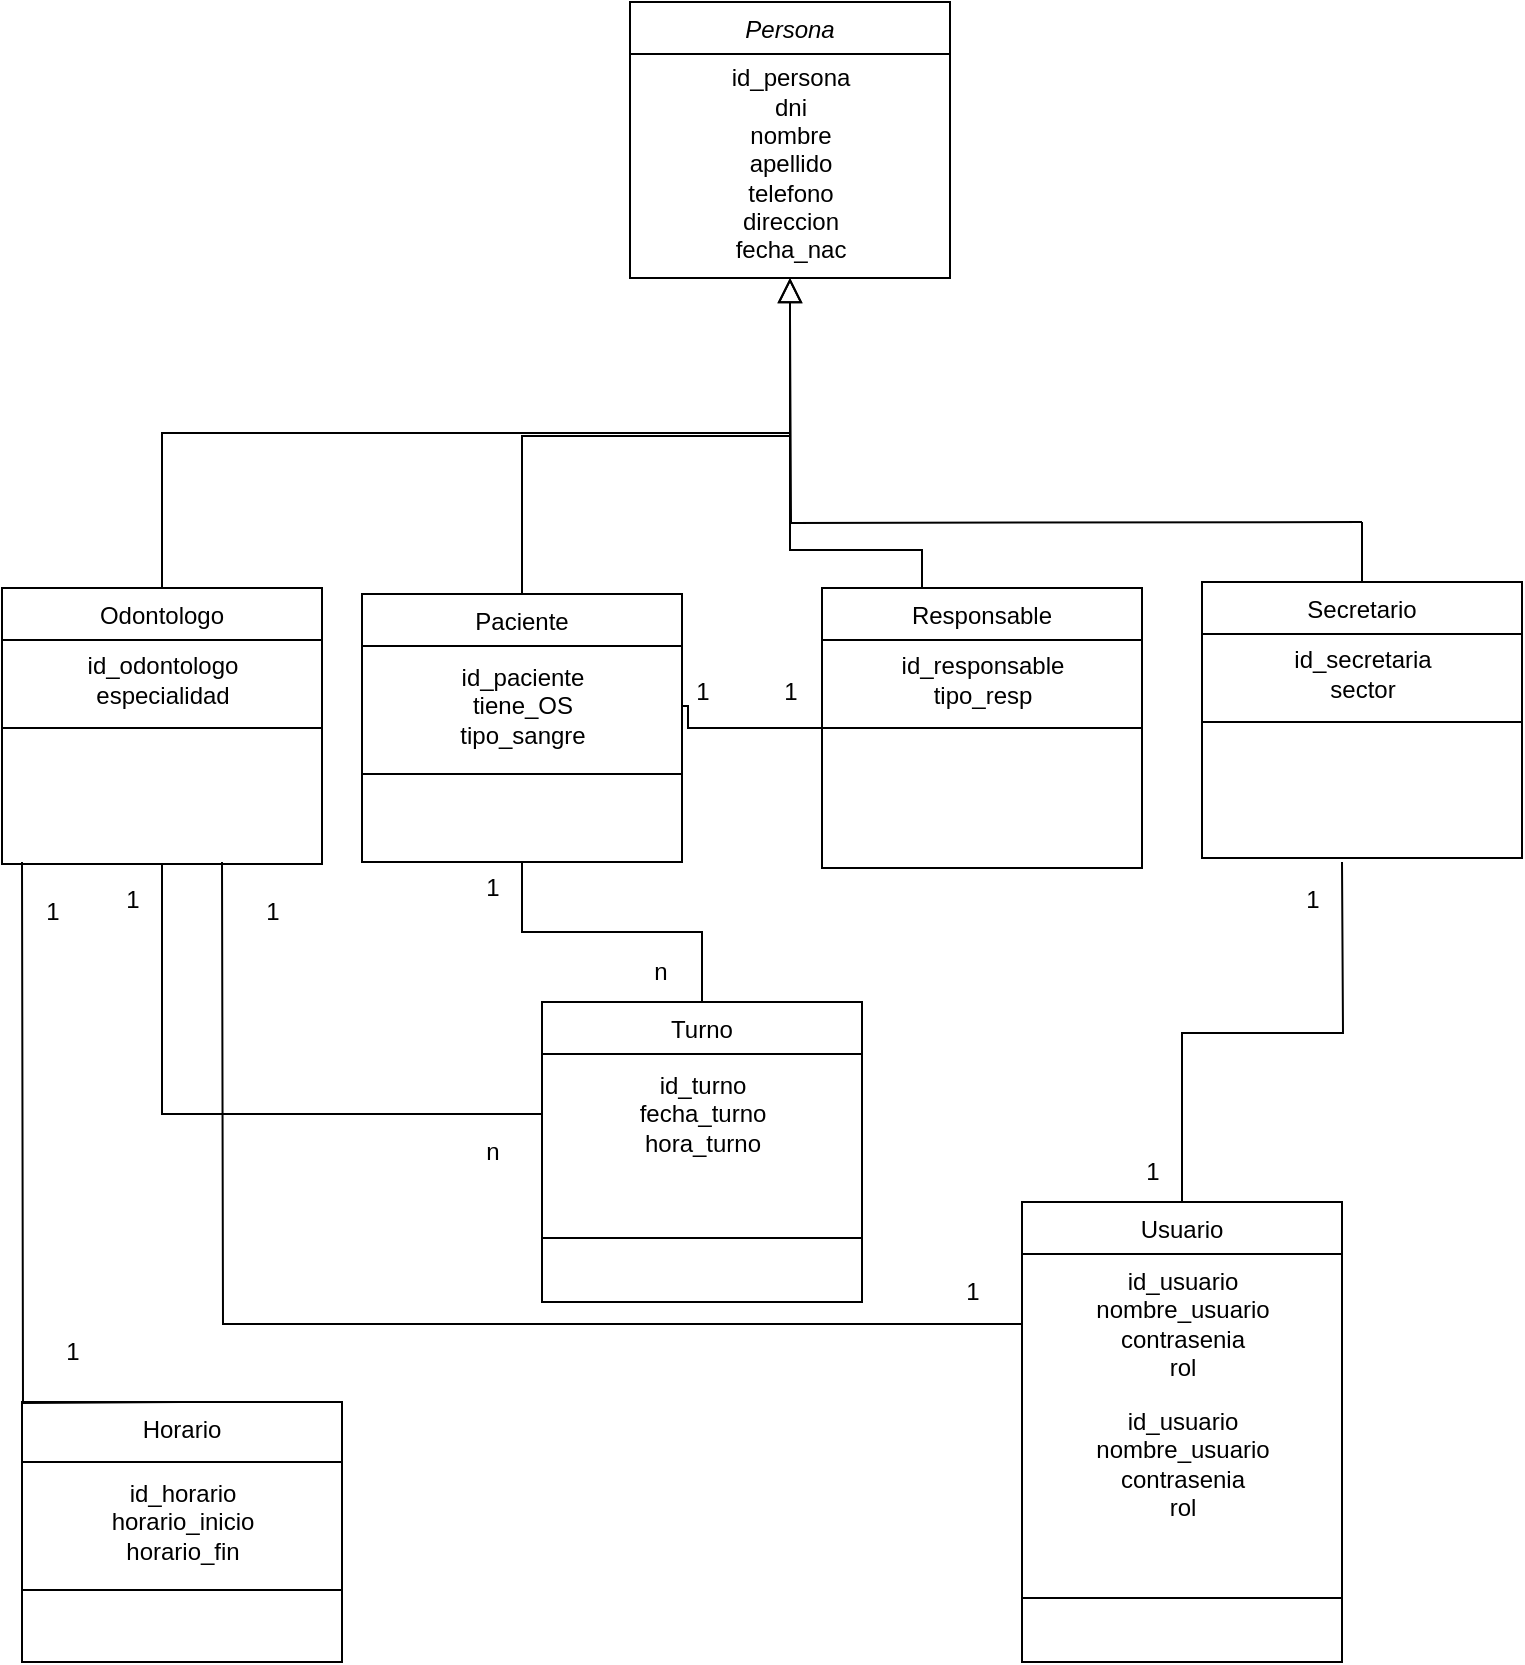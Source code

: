 <mxfile version="21.6.2" type="device">
  <diagram id="C5RBs43oDa-KdzZeNtuy" name="Page-1">
    <mxGraphModel dx="880" dy="484" grid="1" gridSize="10" guides="1" tooltips="1" connect="1" arrows="1" fold="1" page="1" pageScale="1" pageWidth="827" pageHeight="1169" math="0" shadow="0">
      <root>
        <mxCell id="WIyWlLk6GJQsqaUBKTNV-0" />
        <mxCell id="WIyWlLk6GJQsqaUBKTNV-1" parent="WIyWlLk6GJQsqaUBKTNV-0" />
        <mxCell id="zkfFHV4jXpPFQw0GAbJ--0" value="Persona" style="swimlane;fontStyle=2;align=center;verticalAlign=top;childLayout=stackLayout;horizontal=1;startSize=26;horizontalStack=0;resizeParent=1;resizeLast=0;collapsible=1;marginBottom=0;rounded=0;shadow=0;strokeWidth=1;" parent="WIyWlLk6GJQsqaUBKTNV-1" vertex="1">
          <mxGeometry x="334" y="40" width="160" height="138" as="geometry">
            <mxRectangle x="230" y="140" width="160" height="26" as="alternateBounds" />
          </mxGeometry>
        </mxCell>
        <mxCell id="WnnYDl8aBQbRWHAw5rn6-28" value="id_persona&lt;br&gt;dni&lt;br&gt;nombre&lt;br&gt;apellido&lt;br&gt;telefono&lt;br&gt;direccion&lt;br&gt;fecha_nac" style="text;html=1;align=center;verticalAlign=middle;resizable=0;points=[];autosize=1;strokeColor=none;fillColor=none;" vertex="1" parent="zkfFHV4jXpPFQw0GAbJ--0">
          <mxGeometry y="26" width="160" height="110" as="geometry" />
        </mxCell>
        <mxCell id="zkfFHV4jXpPFQw0GAbJ--6" value="Odontologo" style="swimlane;fontStyle=0;align=center;verticalAlign=top;childLayout=stackLayout;horizontal=1;startSize=26;horizontalStack=0;resizeParent=1;resizeLast=0;collapsible=1;marginBottom=0;rounded=0;shadow=0;strokeWidth=1;" parent="WIyWlLk6GJQsqaUBKTNV-1" vertex="1">
          <mxGeometry x="20" y="333" width="160" height="138" as="geometry">
            <mxRectangle x="130" y="380" width="160" height="26" as="alternateBounds" />
          </mxGeometry>
        </mxCell>
        <mxCell id="WnnYDl8aBQbRWHAw5rn6-30" value="id_odontologo&lt;br&gt;especialidad" style="text;html=1;align=center;verticalAlign=middle;resizable=0;points=[];autosize=1;strokeColor=none;fillColor=none;" vertex="1" parent="zkfFHV4jXpPFQw0GAbJ--6">
          <mxGeometry y="26" width="160" height="40" as="geometry" />
        </mxCell>
        <mxCell id="WnnYDl8aBQbRWHAw5rn6-36" value="" style="line;html=1;strokeWidth=1;align=left;verticalAlign=middle;spacingTop=-1;spacingLeft=3;spacingRight=3;rotatable=0;labelPosition=right;points=[];portConstraint=eastwest;" vertex="1" parent="zkfFHV4jXpPFQw0GAbJ--6">
          <mxGeometry y="66" width="160" height="8" as="geometry" />
        </mxCell>
        <mxCell id="zkfFHV4jXpPFQw0GAbJ--12" value="" style="endArrow=block;endSize=10;endFill=0;shadow=0;strokeWidth=1;rounded=0;edgeStyle=elbowEdgeStyle;elbow=vertical;" parent="WIyWlLk6GJQsqaUBKTNV-1" source="zkfFHV4jXpPFQw0GAbJ--6" target="zkfFHV4jXpPFQw0GAbJ--0" edge="1">
          <mxGeometry width="160" relative="1" as="geometry">
            <mxPoint x="320" y="213" as="sourcePoint" />
            <mxPoint x="320" y="213" as="targetPoint" />
          </mxGeometry>
        </mxCell>
        <mxCell id="zkfFHV4jXpPFQw0GAbJ--13" value="Paciente" style="swimlane;fontStyle=0;align=center;verticalAlign=top;childLayout=stackLayout;horizontal=1;startSize=26;horizontalStack=0;resizeParent=1;resizeLast=0;collapsible=1;marginBottom=0;rounded=0;shadow=0;strokeWidth=1;" parent="WIyWlLk6GJQsqaUBKTNV-1" vertex="1">
          <mxGeometry x="200" y="336" width="160" height="134" as="geometry">
            <mxRectangle x="340" y="380" width="170" height="26" as="alternateBounds" />
          </mxGeometry>
        </mxCell>
        <mxCell id="WnnYDl8aBQbRWHAw5rn6-31" value="id_paciente&lt;br&gt;tiene_OS&lt;br&gt;tipo_sangre" style="text;html=1;align=center;verticalAlign=middle;resizable=0;points=[];autosize=1;strokeColor=none;fillColor=none;" vertex="1" parent="zkfFHV4jXpPFQw0GAbJ--13">
          <mxGeometry y="26" width="160" height="60" as="geometry" />
        </mxCell>
        <mxCell id="WnnYDl8aBQbRWHAw5rn6-35" value="" style="line;html=1;strokeWidth=1;align=left;verticalAlign=middle;spacingTop=-1;spacingLeft=3;spacingRight=3;rotatable=0;labelPosition=right;points=[];portConstraint=eastwest;" vertex="1" parent="zkfFHV4jXpPFQw0GAbJ--13">
          <mxGeometry y="86" width="160" height="8" as="geometry" />
        </mxCell>
        <mxCell id="zkfFHV4jXpPFQw0GAbJ--16" value="" style="endArrow=block;endSize=10;endFill=0;shadow=0;strokeWidth=1;rounded=0;edgeStyle=elbowEdgeStyle;elbow=vertical;" parent="WIyWlLk6GJQsqaUBKTNV-1" source="zkfFHV4jXpPFQw0GAbJ--13" target="zkfFHV4jXpPFQw0GAbJ--0" edge="1">
          <mxGeometry width="160" relative="1" as="geometry">
            <mxPoint x="330" y="383" as="sourcePoint" />
            <mxPoint x="430" y="281" as="targetPoint" />
          </mxGeometry>
        </mxCell>
        <mxCell id="WnnYDl8aBQbRWHAw5rn6-16" style="edgeStyle=orthogonalEdgeStyle;rounded=0;orthogonalLoop=1;jettySize=auto;html=1;endArrow=none;endFill=0;" edge="1" parent="WIyWlLk6GJQsqaUBKTNV-1">
          <mxGeometry relative="1" as="geometry">
            <mxPoint x="414" y="198" as="targetPoint" />
            <mxPoint x="700" y="300" as="sourcePoint" />
          </mxGeometry>
        </mxCell>
        <mxCell id="WnnYDl8aBQbRWHAw5rn6-17" style="edgeStyle=none;rounded=0;orthogonalLoop=1;jettySize=auto;html=1;endArrow=none;endFill=0;" edge="1" parent="WIyWlLk6GJQsqaUBKTNV-1" source="WnnYDl8aBQbRWHAw5rn6-0">
          <mxGeometry relative="1" as="geometry">
            <mxPoint x="700" y="300" as="targetPoint" />
          </mxGeometry>
        </mxCell>
        <mxCell id="WnnYDl8aBQbRWHAw5rn6-0" value="Secretario" style="swimlane;fontStyle=0;align=center;verticalAlign=top;childLayout=stackLayout;horizontal=1;startSize=26;horizontalStack=0;resizeParent=1;resizeLast=0;collapsible=1;marginBottom=0;rounded=0;shadow=0;strokeWidth=1;" vertex="1" parent="WIyWlLk6GJQsqaUBKTNV-1">
          <mxGeometry x="620" y="330" width="160" height="138" as="geometry">
            <mxRectangle x="130" y="380" width="160" height="26" as="alternateBounds" />
          </mxGeometry>
        </mxCell>
        <mxCell id="WnnYDl8aBQbRWHAw5rn6-33" value="id_secretaria&lt;br&gt;sector" style="text;html=1;align=center;verticalAlign=middle;resizable=0;points=[];autosize=1;strokeColor=none;fillColor=none;" vertex="1" parent="WnnYDl8aBQbRWHAw5rn6-0">
          <mxGeometry y="26" width="160" height="40" as="geometry" />
        </mxCell>
        <mxCell id="WnnYDl8aBQbRWHAw5rn6-3" value="" style="line;html=1;strokeWidth=1;align=left;verticalAlign=middle;spacingTop=-1;spacingLeft=3;spacingRight=3;rotatable=0;labelPosition=right;points=[];portConstraint=eastwest;" vertex="1" parent="WnnYDl8aBQbRWHAw5rn6-0">
          <mxGeometry y="66" width="160" height="8" as="geometry" />
        </mxCell>
        <mxCell id="WnnYDl8aBQbRWHAw5rn6-13" value="" style="edgeStyle=orthogonalEdgeStyle;rounded=0;orthogonalLoop=1;jettySize=auto;html=1;endArrow=none;endFill=0;" edge="1" parent="WIyWlLk6GJQsqaUBKTNV-1" source="WnnYDl8aBQbRWHAw5rn6-7">
          <mxGeometry relative="1" as="geometry">
            <mxPoint x="414" y="200" as="targetPoint" />
            <Array as="points">
              <mxPoint x="480" y="314" />
              <mxPoint x="414" y="314" />
            </Array>
          </mxGeometry>
        </mxCell>
        <mxCell id="WnnYDl8aBQbRWHAw5rn6-50" style="edgeStyle=orthogonalEdgeStyle;rounded=0;orthogonalLoop=1;jettySize=auto;html=1;endArrow=none;endFill=0;" edge="1" parent="WIyWlLk6GJQsqaUBKTNV-1" source="WnnYDl8aBQbRWHAw5rn6-7" target="WnnYDl8aBQbRWHAw5rn6-31">
          <mxGeometry relative="1" as="geometry">
            <Array as="points">
              <mxPoint x="363" y="403" />
              <mxPoint x="363" y="392" />
            </Array>
          </mxGeometry>
        </mxCell>
        <mxCell id="WnnYDl8aBQbRWHAw5rn6-7" value="Responsable" style="swimlane;fontStyle=0;align=center;verticalAlign=top;childLayout=stackLayout;horizontal=1;startSize=26;horizontalStack=0;resizeParent=1;resizeLast=0;collapsible=1;marginBottom=0;rounded=0;shadow=0;strokeWidth=1;" vertex="1" parent="WIyWlLk6GJQsqaUBKTNV-1">
          <mxGeometry x="430" y="333" width="160" height="140" as="geometry">
            <mxRectangle x="130" y="380" width="160" height="26" as="alternateBounds" />
          </mxGeometry>
        </mxCell>
        <mxCell id="WnnYDl8aBQbRWHAw5rn6-32" value="id_responsable&lt;br&gt;tipo_resp" style="text;html=1;align=center;verticalAlign=middle;resizable=0;points=[];autosize=1;strokeColor=none;fillColor=none;" vertex="1" parent="WnnYDl8aBQbRWHAw5rn6-7">
          <mxGeometry y="26" width="160" height="40" as="geometry" />
        </mxCell>
        <mxCell id="WnnYDl8aBQbRWHAw5rn6-34" value="" style="line;html=1;strokeWidth=1;align=left;verticalAlign=middle;spacingTop=-1;spacingLeft=3;spacingRight=3;rotatable=0;labelPosition=right;points=[];portConstraint=eastwest;" vertex="1" parent="WnnYDl8aBQbRWHAw5rn6-7">
          <mxGeometry y="66" width="160" height="8" as="geometry" />
        </mxCell>
        <mxCell id="WnnYDl8aBQbRWHAw5rn6-43" style="edgeStyle=orthogonalEdgeStyle;rounded=0;orthogonalLoop=1;jettySize=auto;html=1;entryX=0.5;entryY=1;entryDx=0;entryDy=0;endArrow=none;endFill=0;" edge="1" parent="WIyWlLk6GJQsqaUBKTNV-1" source="WnnYDl8aBQbRWHAw5rn6-18" target="zkfFHV4jXpPFQw0GAbJ--13">
          <mxGeometry relative="1" as="geometry" />
        </mxCell>
        <mxCell id="WnnYDl8aBQbRWHAw5rn6-18" value="Turno" style="swimlane;fontStyle=0;align=center;verticalAlign=top;childLayout=stackLayout;horizontal=1;startSize=26;horizontalStack=0;resizeParent=1;resizeLast=0;collapsible=1;marginBottom=0;rounded=0;shadow=0;strokeWidth=1;" vertex="1" parent="WIyWlLk6GJQsqaUBKTNV-1">
          <mxGeometry x="290" y="540" width="160" height="150" as="geometry">
            <mxRectangle x="340" y="380" width="170" height="26" as="alternateBounds" />
          </mxGeometry>
        </mxCell>
        <mxCell id="WnnYDl8aBQbRWHAw5rn6-40" value="id_turno&lt;br&gt;fecha_turno&lt;br&gt;hora_turno" style="text;html=1;align=center;verticalAlign=middle;resizable=0;points=[];autosize=1;strokeColor=none;fillColor=none;" vertex="1" parent="WnnYDl8aBQbRWHAw5rn6-18">
          <mxGeometry y="26" width="160" height="60" as="geometry" />
        </mxCell>
        <mxCell id="WnnYDl8aBQbRWHAw5rn6-20" value="" style="line;html=1;strokeWidth=1;align=left;verticalAlign=middle;spacingTop=-1;spacingLeft=3;spacingRight=3;rotatable=0;labelPosition=right;points=[];portConstraint=eastwest;" vertex="1" parent="WnnYDl8aBQbRWHAw5rn6-18">
          <mxGeometry y="86" width="160" height="64" as="geometry" />
        </mxCell>
        <mxCell id="WnnYDl8aBQbRWHAw5rn6-53" style="edgeStyle=orthogonalEdgeStyle;rounded=0;orthogonalLoop=1;jettySize=auto;html=1;endArrow=none;endFill=0;" edge="1" parent="WIyWlLk6GJQsqaUBKTNV-1" source="WnnYDl8aBQbRWHAw5rn6-22">
          <mxGeometry relative="1" as="geometry">
            <mxPoint x="690" y="470" as="targetPoint" />
          </mxGeometry>
        </mxCell>
        <mxCell id="WnnYDl8aBQbRWHAw5rn6-22" value="Usuario" style="swimlane;fontStyle=0;align=center;verticalAlign=top;childLayout=stackLayout;horizontal=1;startSize=26;horizontalStack=0;resizeParent=1;resizeLast=0;collapsible=1;marginBottom=0;rounded=0;shadow=0;strokeWidth=1;" vertex="1" parent="WIyWlLk6GJQsqaUBKTNV-1">
          <mxGeometry x="530" y="640" width="160" height="230" as="geometry">
            <mxRectangle x="340" y="380" width="170" height="26" as="alternateBounds" />
          </mxGeometry>
        </mxCell>
        <mxCell id="WnnYDl8aBQbRWHAw5rn6-56" style="edgeStyle=orthogonalEdgeStyle;rounded=0;orthogonalLoop=1;jettySize=auto;html=1;endArrow=none;endFill=0;" edge="1" parent="WnnYDl8aBQbRWHAw5rn6-22" source="WnnYDl8aBQbRWHAw5rn6-55">
          <mxGeometry relative="1" as="geometry">
            <mxPoint x="-400" y="-170" as="targetPoint" />
          </mxGeometry>
        </mxCell>
        <mxCell id="WnnYDl8aBQbRWHAw5rn6-55" value="id_usuario&lt;br&gt;nombre_usuario&lt;br&gt;contrasenia&lt;br&gt;rol" style="text;html=1;align=center;verticalAlign=middle;resizable=0;points=[];autosize=1;strokeColor=none;fillColor=none;" vertex="1" parent="WnnYDl8aBQbRWHAw5rn6-22">
          <mxGeometry y="26" width="160" height="70" as="geometry" />
        </mxCell>
        <mxCell id="WnnYDl8aBQbRWHAw5rn6-41" value="id_usuario&lt;br&gt;nombre_usuario&lt;br&gt;contrasenia&lt;br&gt;rol" style="text;html=1;align=center;verticalAlign=middle;resizable=0;points=[];autosize=1;strokeColor=none;fillColor=none;" vertex="1" parent="WnnYDl8aBQbRWHAw5rn6-22">
          <mxGeometry y="96" width="160" height="70" as="geometry" />
        </mxCell>
        <mxCell id="WnnYDl8aBQbRWHAw5rn6-24" value="" style="line;html=1;strokeWidth=1;align=left;verticalAlign=middle;spacingTop=-1;spacingLeft=3;spacingRight=3;rotatable=0;labelPosition=right;points=[];portConstraint=eastwest;" vertex="1" parent="WnnYDl8aBQbRWHAw5rn6-22">
          <mxGeometry y="166" width="160" height="64" as="geometry" />
        </mxCell>
        <mxCell id="WnnYDl8aBQbRWHAw5rn6-25" value="Horario" style="swimlane;fontStyle=0;align=center;verticalAlign=top;childLayout=stackLayout;horizontal=1;startSize=30;horizontalStack=0;resizeParent=1;resizeLast=0;collapsible=1;marginBottom=0;rounded=0;shadow=0;strokeWidth=1;" vertex="1" parent="WIyWlLk6GJQsqaUBKTNV-1">
          <mxGeometry x="30" y="740" width="160" height="130" as="geometry">
            <mxRectangle x="340" y="380" width="170" height="26" as="alternateBounds" />
          </mxGeometry>
        </mxCell>
        <mxCell id="WnnYDl8aBQbRWHAw5rn6-61" style="edgeStyle=orthogonalEdgeStyle;rounded=0;orthogonalLoop=1;jettySize=auto;html=1;endArrow=none;endFill=0;" edge="1" parent="WnnYDl8aBQbRWHAw5rn6-25">
          <mxGeometry relative="1" as="geometry">
            <mxPoint y="-270" as="targetPoint" />
            <mxPoint x="80" as="sourcePoint" />
          </mxGeometry>
        </mxCell>
        <mxCell id="WnnYDl8aBQbRWHAw5rn6-38" value="id_horario&lt;br&gt;horario_inicio&lt;br&gt;horario_fin" style="text;html=1;align=center;verticalAlign=middle;resizable=0;points=[];autosize=1;strokeColor=none;fillColor=none;" vertex="1" parent="WnnYDl8aBQbRWHAw5rn6-25">
          <mxGeometry y="30" width="160" height="60" as="geometry" />
        </mxCell>
        <mxCell id="WnnYDl8aBQbRWHAw5rn6-39" value="" style="line;html=1;strokeWidth=1;align=left;verticalAlign=middle;spacingTop=-1;spacingLeft=3;spacingRight=3;rotatable=0;labelPosition=right;points=[];portConstraint=eastwest;" vertex="1" parent="WnnYDl8aBQbRWHAw5rn6-25">
          <mxGeometry y="90" width="160" height="8" as="geometry" />
        </mxCell>
        <mxCell id="WnnYDl8aBQbRWHAw5rn6-44" style="edgeStyle=orthogonalEdgeStyle;rounded=0;orthogonalLoop=1;jettySize=auto;html=1;entryX=0.5;entryY=1;entryDx=0;entryDy=0;endArrow=none;endFill=0;" edge="1" parent="WIyWlLk6GJQsqaUBKTNV-1" source="WnnYDl8aBQbRWHAw5rn6-40" target="zkfFHV4jXpPFQw0GAbJ--6">
          <mxGeometry relative="1" as="geometry" />
        </mxCell>
        <mxCell id="WnnYDl8aBQbRWHAw5rn6-45" value="1" style="text;html=1;align=center;verticalAlign=middle;resizable=0;points=[];autosize=1;strokeColor=none;fillColor=none;" vertex="1" parent="WIyWlLk6GJQsqaUBKTNV-1">
          <mxGeometry x="250" y="468" width="30" height="30" as="geometry" />
        </mxCell>
        <mxCell id="WnnYDl8aBQbRWHAw5rn6-47" value="1" style="text;html=1;align=center;verticalAlign=middle;resizable=0;points=[];autosize=1;strokeColor=none;fillColor=none;" vertex="1" parent="WIyWlLk6GJQsqaUBKTNV-1">
          <mxGeometry x="70" y="474" width="30" height="30" as="geometry" />
        </mxCell>
        <mxCell id="WnnYDl8aBQbRWHAw5rn6-48" value="n" style="text;html=1;align=center;verticalAlign=middle;resizable=0;points=[];autosize=1;strokeColor=none;fillColor=none;" vertex="1" parent="WIyWlLk6GJQsqaUBKTNV-1">
          <mxGeometry x="334" y="510" width="30" height="30" as="geometry" />
        </mxCell>
        <mxCell id="WnnYDl8aBQbRWHAw5rn6-49" value="n" style="text;html=1;align=center;verticalAlign=middle;resizable=0;points=[];autosize=1;strokeColor=none;fillColor=none;" vertex="1" parent="WIyWlLk6GJQsqaUBKTNV-1">
          <mxGeometry x="250" y="600" width="30" height="30" as="geometry" />
        </mxCell>
        <mxCell id="WnnYDl8aBQbRWHAw5rn6-51" value="1" style="text;html=1;align=center;verticalAlign=middle;resizable=0;points=[];autosize=1;strokeColor=none;fillColor=none;" vertex="1" parent="WIyWlLk6GJQsqaUBKTNV-1">
          <mxGeometry x="355" y="370" width="30" height="30" as="geometry" />
        </mxCell>
        <mxCell id="WnnYDl8aBQbRWHAw5rn6-52" value="1" style="text;html=1;align=center;verticalAlign=middle;resizable=0;points=[];autosize=1;strokeColor=none;fillColor=none;" vertex="1" parent="WIyWlLk6GJQsqaUBKTNV-1">
          <mxGeometry x="399" y="370" width="30" height="30" as="geometry" />
        </mxCell>
        <mxCell id="WnnYDl8aBQbRWHAw5rn6-57" value="1" style="text;html=1;align=center;verticalAlign=middle;resizable=0;points=[];autosize=1;strokeColor=none;fillColor=none;" vertex="1" parent="WIyWlLk6GJQsqaUBKTNV-1">
          <mxGeometry x="660" y="474" width="30" height="30" as="geometry" />
        </mxCell>
        <mxCell id="WnnYDl8aBQbRWHAw5rn6-58" value="1" style="text;html=1;align=center;verticalAlign=middle;resizable=0;points=[];autosize=1;strokeColor=none;fillColor=none;" vertex="1" parent="WIyWlLk6GJQsqaUBKTNV-1">
          <mxGeometry x="580" y="610" width="30" height="30" as="geometry" />
        </mxCell>
        <mxCell id="WnnYDl8aBQbRWHAw5rn6-59" value="1" style="text;html=1;align=center;verticalAlign=middle;resizable=0;points=[];autosize=1;strokeColor=none;fillColor=none;" vertex="1" parent="WIyWlLk6GJQsqaUBKTNV-1">
          <mxGeometry x="140" y="480" width="30" height="30" as="geometry" />
        </mxCell>
        <mxCell id="WnnYDl8aBQbRWHAw5rn6-60" value="1" style="text;html=1;align=center;verticalAlign=middle;resizable=0;points=[];autosize=1;strokeColor=none;fillColor=none;" vertex="1" parent="WIyWlLk6GJQsqaUBKTNV-1">
          <mxGeometry x="490" y="670" width="30" height="30" as="geometry" />
        </mxCell>
        <mxCell id="WnnYDl8aBQbRWHAw5rn6-62" value="1" style="text;html=1;align=center;verticalAlign=middle;resizable=0;points=[];autosize=1;strokeColor=none;fillColor=none;" vertex="1" parent="WIyWlLk6GJQsqaUBKTNV-1">
          <mxGeometry x="30" y="480" width="30" height="30" as="geometry" />
        </mxCell>
        <mxCell id="WnnYDl8aBQbRWHAw5rn6-63" value="1" style="text;html=1;align=center;verticalAlign=middle;resizable=0;points=[];autosize=1;strokeColor=none;fillColor=none;" vertex="1" parent="WIyWlLk6GJQsqaUBKTNV-1">
          <mxGeometry x="40" y="700" width="30" height="30" as="geometry" />
        </mxCell>
      </root>
    </mxGraphModel>
  </diagram>
</mxfile>
